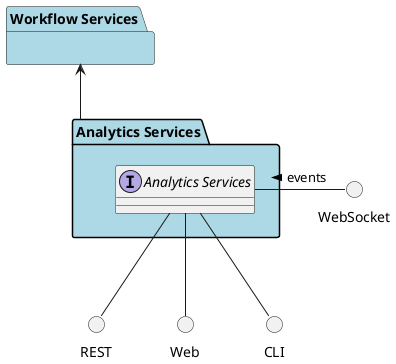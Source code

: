 @startuml


package "Workflow Services" #lightblue {

}


package "Analytics Services" #lightblue {

    interface "Analytics Services" as i {
    
    
    }
}

circle REST
circle Web
circle CLI
circle WebSocket

i -down- Web
i -down- CLI
i -down- REST
WebSocket -left- i: events >

package "Analytics Services" #lightblue {


}


    "Workflow Services" <-- "Analytics Services"


@enduml
